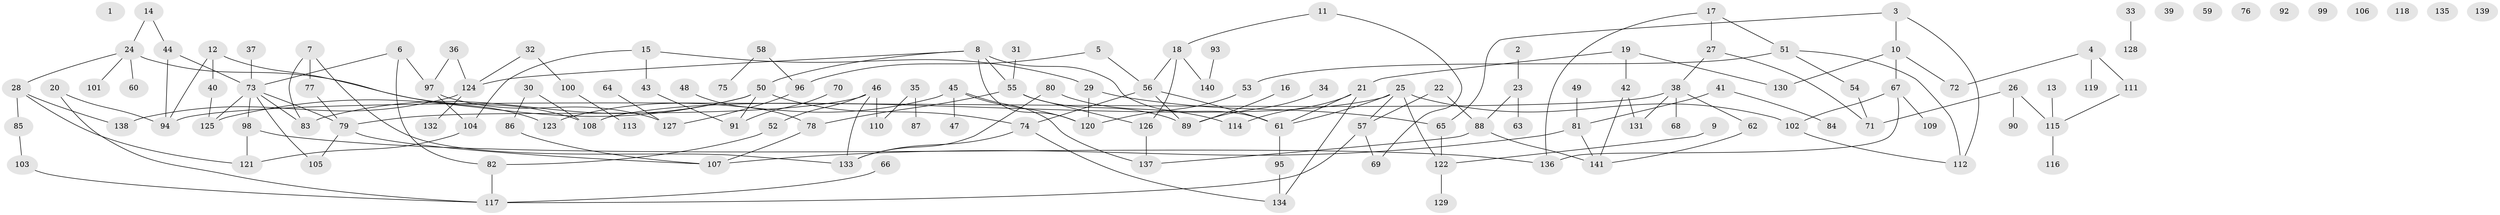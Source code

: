 // coarse degree distribution, {5: 0.125, 4: 0.09375, 1: 0.25, 2: 0.1875, 6: 0.0625, 3: 0.125, 7: 0.0625, 8: 0.03125, 10: 0.0625}
// Generated by graph-tools (version 1.1) at 2025/35/03/04/25 23:35:46]
// undirected, 141 vertices, 173 edges
graph export_dot {
  node [color=gray90,style=filled];
  1;
  2;
  3;
  4;
  5;
  6;
  7;
  8;
  9;
  10;
  11;
  12;
  13;
  14;
  15;
  16;
  17;
  18;
  19;
  20;
  21;
  22;
  23;
  24;
  25;
  26;
  27;
  28;
  29;
  30;
  31;
  32;
  33;
  34;
  35;
  36;
  37;
  38;
  39;
  40;
  41;
  42;
  43;
  44;
  45;
  46;
  47;
  48;
  49;
  50;
  51;
  52;
  53;
  54;
  55;
  56;
  57;
  58;
  59;
  60;
  61;
  62;
  63;
  64;
  65;
  66;
  67;
  68;
  69;
  70;
  71;
  72;
  73;
  74;
  75;
  76;
  77;
  78;
  79;
  80;
  81;
  82;
  83;
  84;
  85;
  86;
  87;
  88;
  89;
  90;
  91;
  92;
  93;
  94;
  95;
  96;
  97;
  98;
  99;
  100;
  101;
  102;
  103;
  104;
  105;
  106;
  107;
  108;
  109;
  110;
  111;
  112;
  113;
  114;
  115;
  116;
  117;
  118;
  119;
  120;
  121;
  122;
  123;
  124;
  125;
  126;
  127;
  128;
  129;
  130;
  131;
  132;
  133;
  134;
  135;
  136;
  137;
  138;
  139;
  140;
  141;
  2 -- 23;
  3 -- 10;
  3 -- 65;
  3 -- 112;
  4 -- 72;
  4 -- 111;
  4 -- 119;
  5 -- 56;
  5 -- 96;
  6 -- 73;
  6 -- 82;
  6 -- 97;
  7 -- 77;
  7 -- 83;
  7 -- 133;
  8 -- 50;
  8 -- 55;
  8 -- 61;
  8 -- 120;
  8 -- 124;
  9 -- 122;
  10 -- 67;
  10 -- 72;
  10 -- 130;
  11 -- 18;
  11 -- 69;
  12 -- 40;
  12 -- 94;
  12 -- 123;
  13 -- 115;
  14 -- 24;
  14 -- 44;
  15 -- 29;
  15 -- 43;
  15 -- 104;
  16 -- 89;
  17 -- 27;
  17 -- 51;
  17 -- 136;
  18 -- 56;
  18 -- 126;
  18 -- 140;
  19 -- 21;
  19 -- 42;
  19 -- 130;
  20 -- 94;
  20 -- 117;
  21 -- 61;
  21 -- 114;
  21 -- 134;
  22 -- 57;
  22 -- 88;
  23 -- 63;
  23 -- 88;
  24 -- 28;
  24 -- 60;
  24 -- 101;
  24 -- 108;
  25 -- 57;
  25 -- 61;
  25 -- 102;
  25 -- 108;
  25 -- 122;
  26 -- 71;
  26 -- 90;
  26 -- 115;
  27 -- 38;
  27 -- 71;
  28 -- 85;
  28 -- 121;
  28 -- 138;
  29 -- 65;
  29 -- 120;
  30 -- 86;
  30 -- 108;
  31 -- 55;
  32 -- 100;
  32 -- 124;
  33 -- 128;
  34 -- 89;
  35 -- 87;
  35 -- 110;
  36 -- 97;
  36 -- 124;
  37 -- 73;
  38 -- 62;
  38 -- 68;
  38 -- 94;
  38 -- 131;
  40 -- 125;
  41 -- 81;
  41 -- 84;
  42 -- 131;
  42 -- 141;
  43 -- 91;
  44 -- 73;
  44 -- 94;
  45 -- 47;
  45 -- 120;
  45 -- 123;
  45 -- 137;
  46 -- 52;
  46 -- 79;
  46 -- 110;
  46 -- 133;
  48 -- 78;
  49 -- 81;
  50 -- 74;
  50 -- 83;
  50 -- 91;
  50 -- 125;
  51 -- 53;
  51 -- 54;
  51 -- 112;
  52 -- 82;
  53 -- 120;
  54 -- 71;
  55 -- 78;
  55 -- 89;
  55 -- 126;
  56 -- 61;
  56 -- 74;
  56 -- 89;
  57 -- 69;
  57 -- 117;
  58 -- 75;
  58 -- 96;
  61 -- 95;
  62 -- 141;
  64 -- 127;
  65 -- 122;
  66 -- 117;
  67 -- 102;
  67 -- 109;
  67 -- 136;
  70 -- 91;
  73 -- 79;
  73 -- 83;
  73 -- 98;
  73 -- 105;
  73 -- 125;
  74 -- 133;
  74 -- 134;
  77 -- 79;
  78 -- 107;
  79 -- 105;
  79 -- 107;
  80 -- 114;
  80 -- 133;
  81 -- 107;
  81 -- 141;
  82 -- 117;
  85 -- 103;
  86 -- 107;
  88 -- 137;
  88 -- 141;
  93 -- 140;
  95 -- 134;
  96 -- 127;
  97 -- 104;
  97 -- 127;
  98 -- 121;
  98 -- 136;
  100 -- 113;
  102 -- 112;
  103 -- 117;
  104 -- 121;
  111 -- 115;
  115 -- 116;
  122 -- 129;
  124 -- 132;
  124 -- 138;
  126 -- 137;
}
